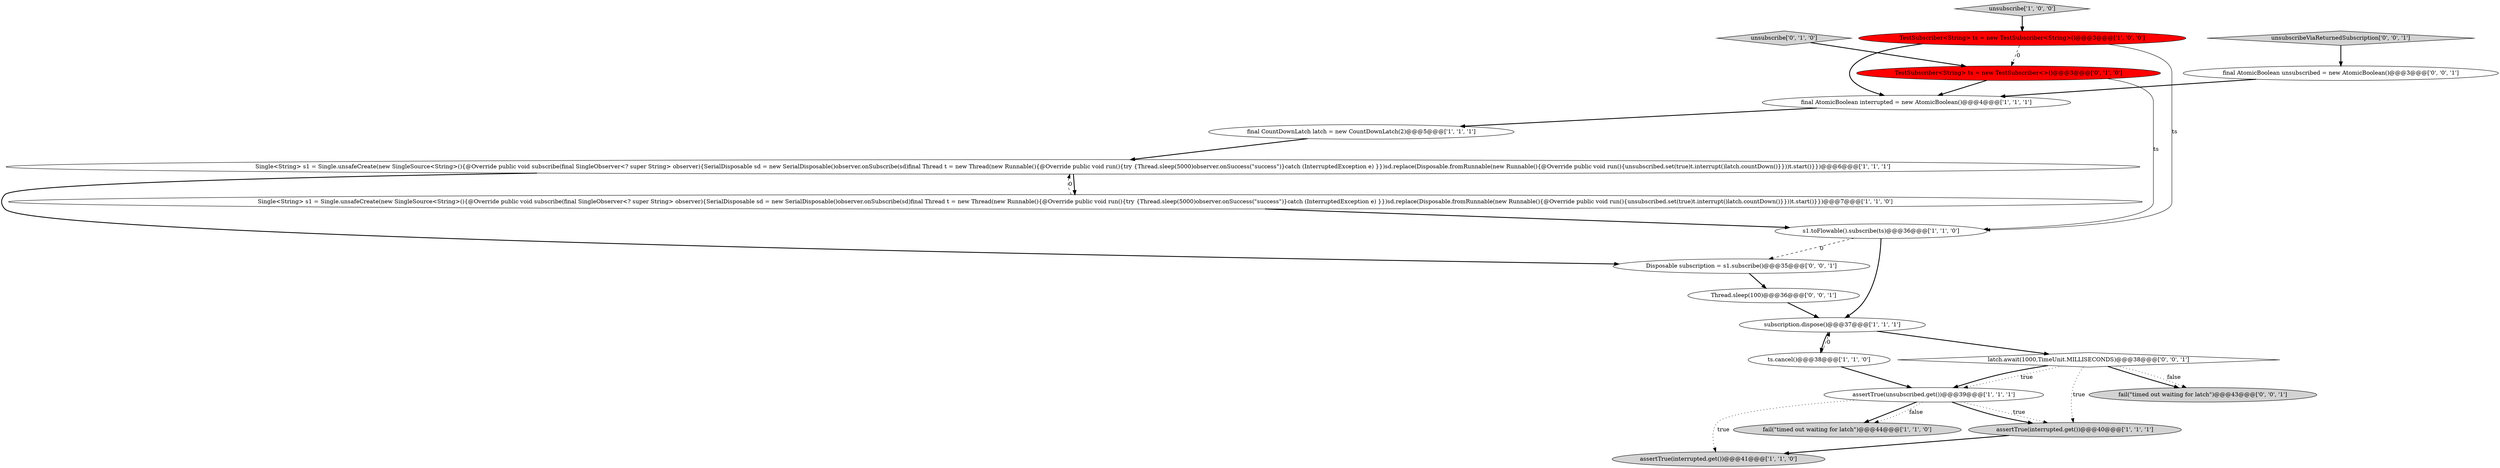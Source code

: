 digraph {
7 [style = filled, label = "s1.toFlowable().subscribe(ts)@@@36@@@['1', '1', '0']", fillcolor = white, shape = ellipse image = "AAA0AAABBB1BBB"];
0 [style = filled, label = "assertTrue(unsubscribed.get())@@@39@@@['1', '1', '1']", fillcolor = white, shape = ellipse image = "AAA0AAABBB1BBB"];
19 [style = filled, label = "unsubscribeViaReturnedSubscription['0', '0', '1']", fillcolor = lightgray, shape = diamond image = "AAA0AAABBB3BBB"];
4 [style = filled, label = "final CountDownLatch latch = new CountDownLatch(2)@@@5@@@['1', '1', '1']", fillcolor = white, shape = ellipse image = "AAA0AAABBB1BBB"];
5 [style = filled, label = "assertTrue(interrupted.get())@@@40@@@['1', '1', '1']", fillcolor = lightgray, shape = ellipse image = "AAA0AAABBB1BBB"];
1 [style = filled, label = "final AtomicBoolean interrupted = new AtomicBoolean()@@@4@@@['1', '1', '1']", fillcolor = white, shape = ellipse image = "AAA0AAABBB1BBB"];
6 [style = filled, label = "Single<String> s1 = Single.unsafeCreate(new SingleSource<String>(){@Override public void subscribe(final SingleObserver<? super String> observer){SerialDisposable sd = new SerialDisposable()observer.onSubscribe(sd)final Thread t = new Thread(new Runnable(){@Override public void run(){try {Thread.sleep(5000)observer.onSuccess(\"success\")}catch (InterruptedException e) }})sd.replace(Disposable.fromRunnable(new Runnable(){@Override public void run(){unsubscribed.set(true)t.interrupt()latch.countDown()}}))t.start()}})@@@6@@@['1', '1', '1']", fillcolor = white, shape = ellipse image = "AAA0AAABBB1BBB"];
12 [style = filled, label = "assertTrue(interrupted.get())@@@41@@@['1', '1', '0']", fillcolor = lightgray, shape = ellipse image = "AAA0AAABBB1BBB"];
15 [style = filled, label = "fail(\"timed out waiting for latch\")@@@43@@@['0', '0', '1']", fillcolor = lightgray, shape = ellipse image = "AAA0AAABBB3BBB"];
3 [style = filled, label = "Single<String> s1 = Single.unsafeCreate(new SingleSource<String>(){@Override public void subscribe(final SingleObserver<? super String> observer){SerialDisposable sd = new SerialDisposable()observer.onSubscribe(sd)final Thread t = new Thread(new Runnable(){@Override public void run(){try {Thread.sleep(5000)observer.onSuccess(\"success\")}catch (InterruptedException e) }})sd.replace(Disposable.fromRunnable(new Runnable(){@Override public void run(){unsubscribed.set(true)t.interrupt()latch.countDown()}}))t.start()}})@@@7@@@['1', '1', '0']", fillcolor = white, shape = ellipse image = "AAA0AAABBB1BBB"];
10 [style = filled, label = "TestSubscriber<String> ts = new TestSubscriber<String>()@@@3@@@['1', '0', '0']", fillcolor = red, shape = ellipse image = "AAA1AAABBB1BBB"];
11 [style = filled, label = "subscription.dispose()@@@37@@@['1', '1', '1']", fillcolor = white, shape = ellipse image = "AAA0AAABBB1BBB"];
2 [style = filled, label = "unsubscribe['1', '0', '0']", fillcolor = lightgray, shape = diamond image = "AAA0AAABBB1BBB"];
9 [style = filled, label = "fail(\"timed out waiting for latch\")@@@44@@@['1', '1', '0']", fillcolor = lightgray, shape = ellipse image = "AAA0AAABBB1BBB"];
20 [style = filled, label = "Thread.sleep(100)@@@36@@@['0', '0', '1']", fillcolor = white, shape = ellipse image = "AAA0AAABBB3BBB"];
13 [style = filled, label = "unsubscribe['0', '1', '0']", fillcolor = lightgray, shape = diamond image = "AAA0AAABBB2BBB"];
8 [style = filled, label = "ts.cancel()@@@38@@@['1', '1', '0']", fillcolor = white, shape = ellipse image = "AAA0AAABBB1BBB"];
17 [style = filled, label = "Disposable subscription = s1.subscribe()@@@35@@@['0', '0', '1']", fillcolor = white, shape = ellipse image = "AAA0AAABBB3BBB"];
18 [style = filled, label = "latch.await(1000,TimeUnit.MILLISECONDS)@@@38@@@['0', '0', '1']", fillcolor = white, shape = diamond image = "AAA0AAABBB3BBB"];
14 [style = filled, label = "TestSubscriber<String> ts = new TestSubscriber<>()@@@3@@@['0', '1', '0']", fillcolor = red, shape = ellipse image = "AAA1AAABBB2BBB"];
16 [style = filled, label = "final AtomicBoolean unsubscribed = new AtomicBoolean()@@@3@@@['0', '0', '1']", fillcolor = white, shape = ellipse image = "AAA0AAABBB3BBB"];
6->17 [style = bold, label=""];
6->3 [style = bold, label=""];
0->12 [style = dotted, label="true"];
1->4 [style = bold, label=""];
0->9 [style = bold, label=""];
3->6 [style = dashed, label="0"];
7->11 [style = bold, label=""];
0->5 [style = dotted, label="true"];
4->6 [style = bold, label=""];
7->17 [style = dashed, label="0"];
18->15 [style = bold, label=""];
14->7 [style = solid, label="ts"];
10->7 [style = solid, label="ts"];
18->15 [style = dotted, label="false"];
2->10 [style = bold, label=""];
11->18 [style = bold, label=""];
14->1 [style = bold, label=""];
19->16 [style = bold, label=""];
8->0 [style = bold, label=""];
0->9 [style = dotted, label="false"];
3->7 [style = bold, label=""];
5->12 [style = bold, label=""];
16->1 [style = bold, label=""];
18->0 [style = dotted, label="true"];
11->8 [style = bold, label=""];
17->20 [style = bold, label=""];
18->5 [style = dotted, label="true"];
8->11 [style = dashed, label="0"];
10->1 [style = bold, label=""];
13->14 [style = bold, label=""];
18->0 [style = bold, label=""];
10->14 [style = dashed, label="0"];
0->5 [style = bold, label=""];
20->11 [style = bold, label=""];
}
